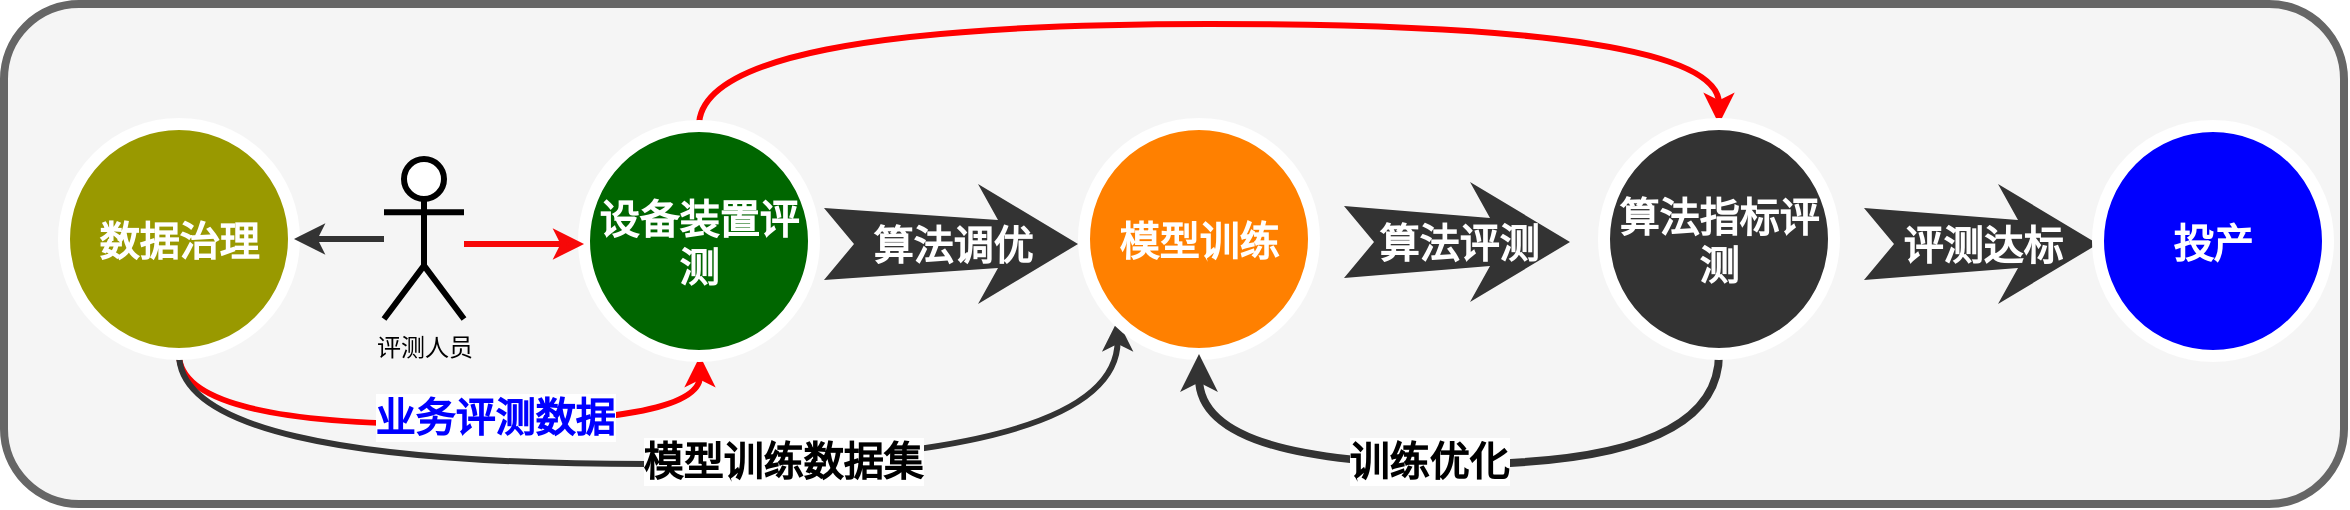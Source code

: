 <mxfile version="21.5.0" type="github">
  <diagram name="Page-1" id="12e1b939-464a-85fe-373e-61e167be1490">
    <mxGraphModel dx="1613" dy="1063" grid="1" gridSize="10" guides="1" tooltips="1" connect="1" arrows="1" fold="1" page="1" pageScale="1.5" pageWidth="1169" pageHeight="826" background="none" math="0" shadow="0">
      <root>
        <mxCell id="0" />
        <mxCell id="1" parent="0" />
        <mxCell id="60da8b9f42644d3a-17" value="" style="whiteSpace=wrap;html=1;rounded=1;shadow=0;strokeWidth=4;fontSize=20;align=center;fillColor=#f5f5f5;strokeColor=#666666;fontColor=#333333;" parent="1" vertex="1">
          <mxGeometry x="150" y="800" width="1170" height="250" as="geometry" />
        </mxCell>
        <mxCell id="jB-KWvpnfY8Uh8r2w3W6-16" style="edgeStyle=orthogonalEdgeStyle;orthogonalLoop=1;jettySize=auto;html=1;exitX=0.5;exitY=1;exitDx=0;exitDy=0;entryX=0.5;entryY=1;entryDx=0;entryDy=0;curved=1;strokeColor=#FF0000;strokeWidth=3;" edge="1" parent="1" source="60da8b9f42644d3a-8" target="60da8b9f42644d3a-22">
          <mxGeometry relative="1" as="geometry">
            <Array as="points">
              <mxPoint x="237" y="1010" />
              <mxPoint x="498" y="1010" />
              <mxPoint x="498" y="976" />
            </Array>
          </mxGeometry>
        </mxCell>
        <mxCell id="jB-KWvpnfY8Uh8r2w3W6-19" value="&lt;b&gt;&lt;font color=&quot;#0000ff&quot; style=&quot;font-size: 20px;&quot;&gt;业务评测数据&lt;/font&gt;&lt;/b&gt;" style="edgeLabel;html=1;align=center;verticalAlign=middle;resizable=0;points=[];" vertex="1" connectable="0" parent="jB-KWvpnfY8Uh8r2w3W6-16">
          <mxGeometry x="0.163" y="4" relative="1" as="geometry">
            <mxPoint as="offset" />
          </mxGeometry>
        </mxCell>
        <mxCell id="jB-KWvpnfY8Uh8r2w3W6-17" style="edgeStyle=orthogonalEdgeStyle;orthogonalLoop=1;jettySize=auto;html=1;exitX=0.5;exitY=1;exitDx=0;exitDy=0;entryX=0;entryY=1;entryDx=0;entryDy=0;curved=1;strokeColor=#333333;strokeWidth=3;" edge="1" parent="1" source="60da8b9f42644d3a-8" target="60da8b9f42644d3a-29">
          <mxGeometry relative="1" as="geometry">
            <Array as="points">
              <mxPoint x="237" y="1030" />
              <mxPoint x="707" y="1030" />
            </Array>
          </mxGeometry>
        </mxCell>
        <mxCell id="jB-KWvpnfY8Uh8r2w3W6-18" value="&lt;font style=&quot;font-size: 20px;&quot;&gt;&lt;b&gt;模型训练数据集&lt;/b&gt;&lt;/font&gt;" style="edgeLabel;html=1;align=center;verticalAlign=middle;resizable=0;points=[];" vertex="1" connectable="0" parent="jB-KWvpnfY8Uh8r2w3W6-17">
          <mxGeometry x="0.195" y="2" relative="1" as="geometry">
            <mxPoint as="offset" />
          </mxGeometry>
        </mxCell>
        <mxCell id="60da8b9f42644d3a-8" value="&lt;span style=&quot;font-size: 20px;&quot;&gt;&lt;font style=&quot;font-size: 20px;&quot;&gt;数据治理&lt;/font&gt;&lt;/span&gt;" style="ellipse;whiteSpace=wrap;html=1;rounded=0;shadow=0;strokeWidth=6;fontSize=20;align=center;fillColor=#999900;strokeColor=#FFFFFF;fontColor=#FFFFFF;fontStyle=1" parent="1" vertex="1">
          <mxGeometry x="180" y="860" width="115" height="115" as="geometry" />
        </mxCell>
        <mxCell id="jB-KWvpnfY8Uh8r2w3W6-14" style="edgeStyle=orthogonalEdgeStyle;orthogonalLoop=1;jettySize=auto;html=1;exitX=0.5;exitY=0;exitDx=0;exitDy=0;entryX=0.5;entryY=0;entryDx=0;entryDy=0;curved=1;strokeWidth=3;strokeColor=#FF0000;" edge="1" parent="1" source="60da8b9f42644d3a-22" target="60da8b9f42644d3a-36">
          <mxGeometry relative="1" as="geometry">
            <Array as="points">
              <mxPoint x="498" y="810" />
              <mxPoint x="1008" y="810" />
            </Array>
          </mxGeometry>
        </mxCell>
        <mxCell id="60da8b9f42644d3a-22" value="设备装置评测" style="ellipse;whiteSpace=wrap;html=1;rounded=0;shadow=0;strokeWidth=6;fontSize=20;align=center;fillColor=#006600;strokeColor=#FFFFFF;fontColor=#FFFFFF;fontStyle=1" parent="1" vertex="1">
          <mxGeometry x="440" y="861" width="115" height="115" as="geometry" />
        </mxCell>
        <mxCell id="60da8b9f42644d3a-23" value="算法调优" style="html=1;shadow=0;dashed=0;align=center;verticalAlign=middle;shape=mxgraph.arrows2.stylisedArrow;dy=0.6;dx=40;notch=15;feather=0.4;rounded=0;strokeWidth=1;fontSize=20;strokeColor=none;fillColor=#333333;fontColor=#FFFFFF;fontStyle=1" parent="1" vertex="1">
          <mxGeometry x="560" y="890" width="127" height="60" as="geometry" />
        </mxCell>
        <mxCell id="60da8b9f42644d3a-29" value="模型训练" style="ellipse;whiteSpace=wrap;html=1;rounded=0;shadow=0;strokeWidth=6;fontSize=20;align=center;fillColor=#FF8000;strokeColor=#FFFFFF;fontColor=#FFFFFF;fontStyle=1" parent="1" vertex="1">
          <mxGeometry x="690" y="860" width="115" height="115" as="geometry" />
        </mxCell>
        <mxCell id="60da8b9f42644d3a-30" value="算法评测" style="html=1;shadow=0;dashed=0;align=center;verticalAlign=middle;shape=mxgraph.arrows2.stylisedArrow;dy=0.6;dx=40;notch=15;feather=0.4;rounded=0;strokeWidth=1;fontSize=20;strokeColor=none;fillColor=#333333;fontColor=#FFFFFF;fontStyle=1" parent="1" vertex="1">
          <mxGeometry x="820" y="889" width="113" height="60" as="geometry" />
        </mxCell>
        <mxCell id="jB-KWvpnfY8Uh8r2w3W6-4" style="edgeStyle=orthogonalEdgeStyle;orthogonalLoop=1;jettySize=auto;html=1;exitX=0.5;exitY=1;exitDx=0;exitDy=0;entryX=0.5;entryY=1;entryDx=0;entryDy=0;strokeColor=#333333;strokeWidth=4;curved=1;" edge="1" parent="1" source="60da8b9f42644d3a-36" target="60da8b9f42644d3a-29">
          <mxGeometry relative="1" as="geometry">
            <Array as="points">
              <mxPoint x="1007" y="1030" />
              <mxPoint x="747" y="1030" />
            </Array>
          </mxGeometry>
        </mxCell>
        <mxCell id="jB-KWvpnfY8Uh8r2w3W6-15" value="&lt;font style=&quot;font-size: 20px;&quot;&gt;&lt;b&gt;训练优化&lt;/b&gt;&lt;/font&gt;" style="edgeLabel;html=1;align=center;verticalAlign=middle;resizable=0;points=[];" vertex="1" connectable="0" parent="jB-KWvpnfY8Uh8r2w3W6-4">
          <mxGeometry x="0.085" y="-2" relative="1" as="geometry">
            <mxPoint as="offset" />
          </mxGeometry>
        </mxCell>
        <mxCell id="60da8b9f42644d3a-36" value="算法指标评测" style="ellipse;whiteSpace=wrap;html=1;rounded=0;shadow=0;strokeWidth=6;fontSize=20;align=center;fillColor=#333333;strokeColor=#FFFFFF;fontColor=#FFFFFF;fontStyle=1" parent="1" vertex="1">
          <mxGeometry x="950" y="860" width="115" height="115" as="geometry" />
        </mxCell>
        <mxCell id="60da8b9f42644d3a-37" value="评测达标" style="html=1;shadow=0;dashed=0;align=center;verticalAlign=middle;shape=mxgraph.arrows2.stylisedArrow;dy=0.6;dx=40;notch=15;feather=0.4;rounded=0;strokeWidth=1;fontSize=20;strokeColor=none;fillColor=#333333;fontColor=#FFFFFF;fontStyle=1" parent="1" vertex="1">
          <mxGeometry x="1080" y="890" width="117" height="60" as="geometry" />
        </mxCell>
        <mxCell id="60da8b9f42644d3a-38" value="&lt;b style=&quot;font-size: 20px;&quot;&gt;&lt;font style=&quot;font-size: 20px;&quot;&gt;投产&lt;/font&gt;&lt;/b&gt;" style="ellipse;whiteSpace=wrap;html=1;rounded=0;shadow=0;strokeWidth=6;fontSize=20;align=center;fillColor=#0000FF;strokeColor=#FFFFFF;fontColor=#FFFFFF;" parent="1" vertex="1">
          <mxGeometry x="1197" y="861" width="115" height="115" as="geometry" />
        </mxCell>
        <mxCell id="jB-KWvpnfY8Uh8r2w3W6-11" style="edgeStyle=orthogonalEdgeStyle;rounded=0;orthogonalLoop=1;jettySize=auto;html=1;strokeWidth=3;strokeColor=#f70808;" edge="1" parent="1" source="jB-KWvpnfY8Uh8r2w3W6-10" target="60da8b9f42644d3a-22">
          <mxGeometry relative="1" as="geometry">
            <Array as="points">
              <mxPoint x="390" y="920" />
              <mxPoint x="390" y="920" />
            </Array>
          </mxGeometry>
        </mxCell>
        <mxCell id="jB-KWvpnfY8Uh8r2w3W6-13" style="edgeStyle=orthogonalEdgeStyle;rounded=0;orthogonalLoop=1;jettySize=auto;html=1;entryX=1;entryY=0.5;entryDx=0;entryDy=0;strokeWidth=3;strokeColor=#333333;" edge="1" parent="1" source="jB-KWvpnfY8Uh8r2w3W6-10" target="60da8b9f42644d3a-8">
          <mxGeometry relative="1" as="geometry" />
        </mxCell>
        <mxCell id="jB-KWvpnfY8Uh8r2w3W6-10" value="评测人员" style="shape=umlActor;verticalLabelPosition=bottom;verticalAlign=top;html=1;outlineConnect=0;strokeWidth=3;" vertex="1" parent="1">
          <mxGeometry x="340" y="877.5" width="40" height="80" as="geometry" />
        </mxCell>
      </root>
    </mxGraphModel>
  </diagram>
</mxfile>
